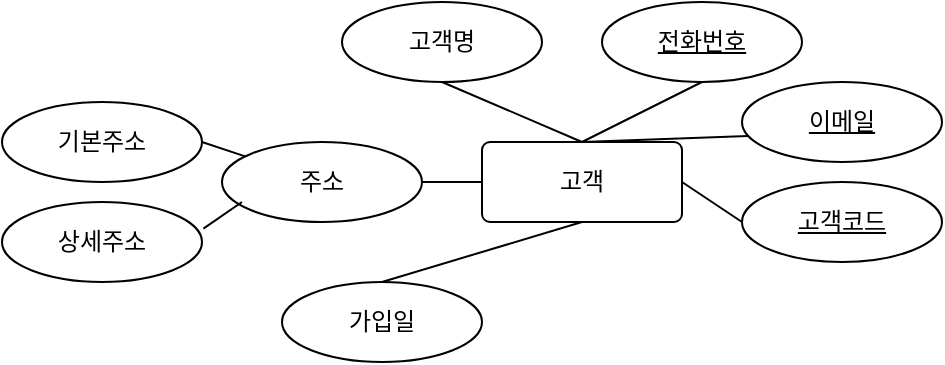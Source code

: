 <mxfile version="23.0.0" type="github">
  <diagram name="페이지-1" id="OqPZp-BGENyyA1lYjmIj">
    <mxGraphModel dx="794" dy="412" grid="1" gridSize="10" guides="1" tooltips="1" connect="1" arrows="1" fold="1" page="1" pageScale="1" pageWidth="827" pageHeight="1169" math="0" shadow="0">
      <root>
        <mxCell id="0" />
        <mxCell id="1" parent="0" />
        <mxCell id="s0FkoR5mV3d7hbCFUnP8-2" value="고객" style="rounded=1;arcSize=10;whiteSpace=wrap;html=1;align=center;" parent="1" vertex="1">
          <mxGeometry x="350" y="180" width="100" height="40" as="geometry" />
        </mxCell>
        <mxCell id="s0FkoR5mV3d7hbCFUnP8-3" value="고객명" style="ellipse;whiteSpace=wrap;html=1;align=center;" parent="1" vertex="1">
          <mxGeometry x="280" y="110" width="100" height="40" as="geometry" />
        </mxCell>
        <mxCell id="cMAhk-5sc9wEbmKok3kV-2" value="" style="endArrow=none;html=1;rounded=0;exitX=0.5;exitY=1;exitDx=0;exitDy=0;entryX=0.5;entryY=0;entryDx=0;entryDy=0;" parent="1" source="s0FkoR5mV3d7hbCFUnP8-3" target="s0FkoR5mV3d7hbCFUnP8-2" edge="1">
          <mxGeometry relative="1" as="geometry">
            <mxPoint x="330" y="220" as="sourcePoint" />
            <mxPoint x="490" y="220" as="targetPoint" />
          </mxGeometry>
        </mxCell>
        <mxCell id="cMAhk-5sc9wEbmKok3kV-3" value="전화번호" style="ellipse;whiteSpace=wrap;html=1;align=center;fontStyle=4;" parent="1" vertex="1">
          <mxGeometry x="410" y="110" width="100" height="40" as="geometry" />
        </mxCell>
        <mxCell id="-GAIicvVVvg2NnkbTtLB-1" value="" style="endArrow=none;html=1;rounded=0;exitX=0.5;exitY=1;exitDx=0;exitDy=0;" parent="1" source="cMAhk-5sc9wEbmKok3kV-3" edge="1">
          <mxGeometry relative="1" as="geometry">
            <mxPoint x="340" y="160" as="sourcePoint" />
            <mxPoint x="400" y="180" as="targetPoint" />
          </mxGeometry>
        </mxCell>
        <mxCell id="-GAIicvVVvg2NnkbTtLB-2" value="이메일" style="ellipse;whiteSpace=wrap;html=1;align=center;fontStyle=4;" parent="1" vertex="1">
          <mxGeometry x="480" y="150" width="100" height="40" as="geometry" />
        </mxCell>
        <mxCell id="-GAIicvVVvg2NnkbTtLB-3" value="" style="endArrow=none;html=1;rounded=0;exitX=0.03;exitY=0.675;exitDx=0;exitDy=0;exitPerimeter=0;entryX=0.5;entryY=0;entryDx=0;entryDy=0;" parent="1" source="-GAIicvVVvg2NnkbTtLB-2" target="s0FkoR5mV3d7hbCFUnP8-2" edge="1">
          <mxGeometry relative="1" as="geometry">
            <mxPoint x="470" y="160" as="sourcePoint" />
            <mxPoint x="410" y="190" as="targetPoint" />
          </mxGeometry>
        </mxCell>
        <mxCell id="-GAIicvVVvg2NnkbTtLB-5" value="고객코드" style="ellipse;whiteSpace=wrap;html=1;align=center;fontStyle=4;" parent="1" vertex="1">
          <mxGeometry x="480" y="200" width="100" height="40" as="geometry" />
        </mxCell>
        <mxCell id="DV6WTr6GpI411szRTcxP-1" value="" style="endArrow=none;html=1;rounded=0;exitX=0;exitY=0.5;exitDx=0;exitDy=0;entryX=1;entryY=0.5;entryDx=0;entryDy=0;" parent="1" source="-GAIicvVVvg2NnkbTtLB-5" target="s0FkoR5mV3d7hbCFUnP8-2" edge="1">
          <mxGeometry relative="1" as="geometry">
            <mxPoint x="493" y="187" as="sourcePoint" />
            <mxPoint x="410" y="190" as="targetPoint" />
          </mxGeometry>
        </mxCell>
        <mxCell id="DV6WTr6GpI411szRTcxP-2" value="주소" style="ellipse;whiteSpace=wrap;html=1;align=center;" parent="1" vertex="1">
          <mxGeometry x="220" y="180" width="100" height="40" as="geometry" />
        </mxCell>
        <mxCell id="DV6WTr6GpI411szRTcxP-3" value="" style="endArrow=none;html=1;rounded=0;exitX=1;exitY=0.5;exitDx=0;exitDy=0;entryX=0;entryY=0.5;entryDx=0;entryDy=0;" parent="1" source="DV6WTr6GpI411szRTcxP-2" target="s0FkoR5mV3d7hbCFUnP8-2" edge="1">
          <mxGeometry relative="1" as="geometry">
            <mxPoint x="340" y="160" as="sourcePoint" />
            <mxPoint x="410" y="190" as="targetPoint" />
            <Array as="points" />
          </mxGeometry>
        </mxCell>
        <mxCell id="DV6WTr6GpI411szRTcxP-4" value="기본주소" style="ellipse;whiteSpace=wrap;html=1;align=center;" parent="1" vertex="1">
          <mxGeometry x="110" y="160" width="100" height="40" as="geometry" />
        </mxCell>
        <mxCell id="DV6WTr6GpI411szRTcxP-5" value="상세주소" style="ellipse;whiteSpace=wrap;html=1;align=center;" parent="1" vertex="1">
          <mxGeometry x="110" y="210" width="100" height="40" as="geometry" />
        </mxCell>
        <mxCell id="U_dXEPoRt_jLWwML35Vi-1" value="" style="endArrow=none;html=1;rounded=0;exitX=1;exitY=0.5;exitDx=0;exitDy=0;" edge="1" parent="1" source="DV6WTr6GpI411szRTcxP-4" target="DV6WTr6GpI411szRTcxP-2">
          <mxGeometry relative="1" as="geometry">
            <mxPoint x="340" y="160" as="sourcePoint" />
            <mxPoint x="410" y="190" as="targetPoint" />
          </mxGeometry>
        </mxCell>
        <mxCell id="U_dXEPoRt_jLWwML35Vi-3" value="" style="endArrow=none;html=1;rounded=0;exitX=1.007;exitY=0.333;exitDx=0;exitDy=0;exitPerimeter=0;" edge="1" parent="1" source="DV6WTr6GpI411szRTcxP-5">
          <mxGeometry relative="1" as="geometry">
            <mxPoint x="220" y="190" as="sourcePoint" />
            <mxPoint x="230" y="210" as="targetPoint" />
          </mxGeometry>
        </mxCell>
        <mxCell id="U_dXEPoRt_jLWwML35Vi-4" value="가입일" style="ellipse;whiteSpace=wrap;html=1;align=center;" vertex="1" parent="1">
          <mxGeometry x="250" y="250" width="100" height="40" as="geometry" />
        </mxCell>
        <mxCell id="U_dXEPoRt_jLWwML35Vi-5" value="" style="endArrow=none;html=1;rounded=0;exitX=0.5;exitY=0;exitDx=0;exitDy=0;entryX=0.5;entryY=1;entryDx=0;entryDy=0;" edge="1" parent="1" source="U_dXEPoRt_jLWwML35Vi-4" target="s0FkoR5mV3d7hbCFUnP8-2">
          <mxGeometry relative="1" as="geometry">
            <mxPoint x="330" y="210" as="sourcePoint" />
            <mxPoint x="360" y="210" as="targetPoint" />
            <Array as="points" />
          </mxGeometry>
        </mxCell>
      </root>
    </mxGraphModel>
  </diagram>
</mxfile>
